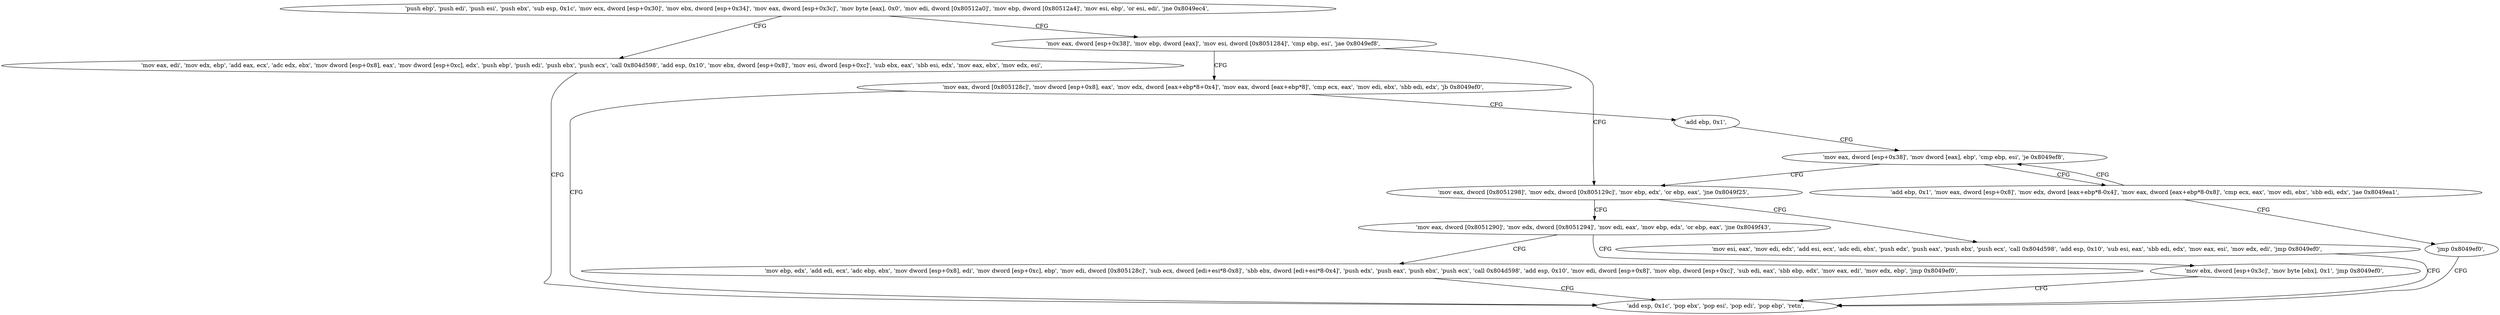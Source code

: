 digraph "func" {
"134520398" [label = "'push ebp', 'push edi', 'push esi', 'push ebx', 'sub esp, 0x1c', 'mov ecx, dword [esp+0x30]', 'mov ebx, dword [esp+0x34]', 'mov eax, dword [esp+0x3c]', 'mov byte [eax], 0x0', 'mov edi, dword [0x80512a0]', 'mov ebp, dword [0x80512a4]', 'mov esi, ebp', 'or esi, edi', 'jne 0x8049ec4', " ]
"134520516" [label = "'mov eax, edi', 'mov edx, ebp', 'add eax, ecx', 'adc edx, ebx', 'mov dword [esp+0x8], eax', 'mov dword [esp+0xc], edx', 'push ebp', 'push edi', 'push ebx', 'push ecx', 'call 0x804d598', 'add esp, 0x10', 'mov ebx, dword [esp+0x8]', 'mov esi, dword [esp+0xc]', 'sub ebx, eax', 'sbb esi, edx', 'mov eax, ebx', 'mov edx, esi', " ]
"134520438" [label = "'mov eax, dword [esp+0x38]', 'mov ebp, dword [eax]', 'mov esi, dword [0x8051284]', 'cmp ebp, esi', 'jae 0x8049ef8', " ]
"134520560" [label = "'add esp, 0x1c', 'pop ebx', 'pop esi', 'pop edi', 'pop ebp', 'retn', " ]
"134520568" [label = "'mov eax, dword [0x8051298]', 'mov edx, dword [0x805129c]', 'mov ebp, edx', 'or ebp, eax', 'jne 0x8049f25', " ]
"134520454" [label = "'mov eax, dword [0x805128c]', 'mov dword [esp+0x8], eax', 'mov edx, dword [eax+ebp*8+0x4]', 'mov eax, dword [eax+ebp*8]', 'cmp ecx, eax', 'mov edi, ebx', 'sbb edi, edx', 'jb 0x8049ef0', " ]
"134520613" [label = "'mov esi, eax', 'mov edi, edx', 'add esi, ecx', 'adc edi, ebx', 'push edx', 'push eax', 'push ebx', 'push ecx', 'call 0x804d598', 'add esp, 0x10', 'sub esi, eax', 'sbb edi, edx', 'mov eax, esi', 'mov edx, edi', 'jmp 0x8049ef0', " ]
"134520585" [label = "'mov eax, dword [0x8051290]', 'mov edx, dword [0x8051294]', 'mov edi, eax', 'mov ebp, edx', 'or ebp, eax', 'jne 0x8049f43', " ]
"134520478" [label = "'add ebp, 0x1', " ]
"134520643" [label = "'mov ebp, edx', 'add edi, ecx', 'adc ebp, ebx', 'mov dword [esp+0x8], edi', 'mov dword [esp+0xc], ebp', 'mov edi, dword [0x805128c]', 'sub ecx, dword [edi+esi*8-0x8]', 'sbb ebx, dword [edi+esi*8-0x4]', 'push edx', 'push eax', 'push ebx', 'push ecx', 'call 0x804d598', 'add esp, 0x10', 'mov edi, dword [esp+0x8]', 'mov ebp, dword [esp+0xc]', 'sub edi, eax', 'sbb ebp, edx', 'mov eax, edi', 'mov edx, ebp', 'jmp 0x8049ef0', " ]
"134520604" [label = "'mov ebx, dword [esp+0x3c]', 'mov byte [ebx], 0x1', 'jmp 0x8049ef0', " ]
"134520481" [label = "'mov eax, dword [esp+0x38]', 'mov dword [eax], ebp', 'cmp ebp, esi', 'je 0x8049ef8', " ]
"134520491" [label = "'add ebp, 0x1', 'mov eax, dword [esp+0x8]', 'mov edx, dword [eax+ebp*8-0x4]', 'mov eax, dword [eax+ebp*8-0x8]', 'cmp ecx, eax', 'mov edi, ebx', 'sbb edi, edx', 'jae 0x8049ea1', " ]
"134520514" [label = "'jmp 0x8049ef0', " ]
"134520398" -> "134520516" [ label = "CFG" ]
"134520398" -> "134520438" [ label = "CFG" ]
"134520516" -> "134520560" [ label = "CFG" ]
"134520438" -> "134520568" [ label = "CFG" ]
"134520438" -> "134520454" [ label = "CFG" ]
"134520568" -> "134520613" [ label = "CFG" ]
"134520568" -> "134520585" [ label = "CFG" ]
"134520454" -> "134520560" [ label = "CFG" ]
"134520454" -> "134520478" [ label = "CFG" ]
"134520613" -> "134520560" [ label = "CFG" ]
"134520585" -> "134520643" [ label = "CFG" ]
"134520585" -> "134520604" [ label = "CFG" ]
"134520478" -> "134520481" [ label = "CFG" ]
"134520643" -> "134520560" [ label = "CFG" ]
"134520604" -> "134520560" [ label = "CFG" ]
"134520481" -> "134520568" [ label = "CFG" ]
"134520481" -> "134520491" [ label = "CFG" ]
"134520491" -> "134520481" [ label = "CFG" ]
"134520491" -> "134520514" [ label = "CFG" ]
"134520514" -> "134520560" [ label = "CFG" ]
}
